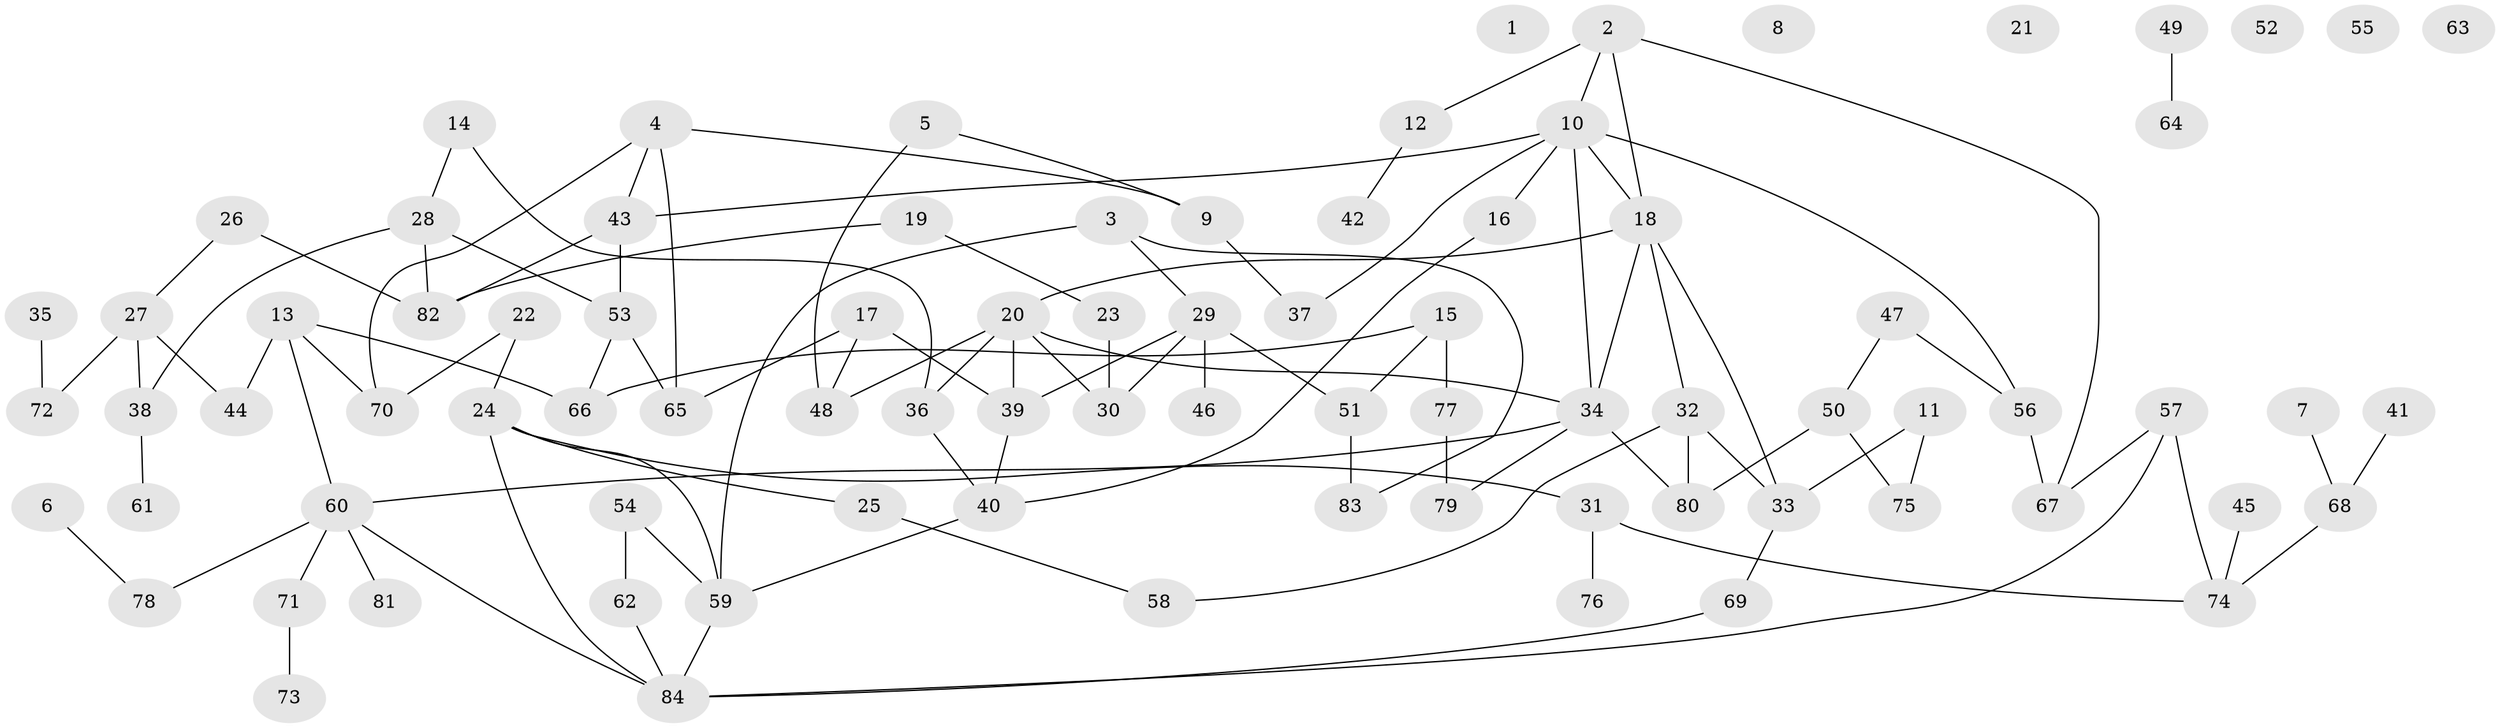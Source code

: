 // coarse degree distribution, {0: 0.16666666666666666, 5: 0.07142857142857142, 3: 0.11904761904761904, 4: 0.16666666666666666, 1: 0.23809523809523808, 6: 0.047619047619047616, 2: 0.16666666666666666, 10: 0.023809523809523808}
// Generated by graph-tools (version 1.1) at 2025/42/03/04/25 21:42:46]
// undirected, 84 vertices, 111 edges
graph export_dot {
graph [start="1"]
  node [color=gray90,style=filled];
  1;
  2;
  3;
  4;
  5;
  6;
  7;
  8;
  9;
  10;
  11;
  12;
  13;
  14;
  15;
  16;
  17;
  18;
  19;
  20;
  21;
  22;
  23;
  24;
  25;
  26;
  27;
  28;
  29;
  30;
  31;
  32;
  33;
  34;
  35;
  36;
  37;
  38;
  39;
  40;
  41;
  42;
  43;
  44;
  45;
  46;
  47;
  48;
  49;
  50;
  51;
  52;
  53;
  54;
  55;
  56;
  57;
  58;
  59;
  60;
  61;
  62;
  63;
  64;
  65;
  66;
  67;
  68;
  69;
  70;
  71;
  72;
  73;
  74;
  75;
  76;
  77;
  78;
  79;
  80;
  81;
  82;
  83;
  84;
  2 -- 10;
  2 -- 12;
  2 -- 18;
  2 -- 67;
  3 -- 29;
  3 -- 59;
  3 -- 83;
  4 -- 9;
  4 -- 43;
  4 -- 65;
  4 -- 70;
  5 -- 9;
  5 -- 48;
  6 -- 78;
  7 -- 68;
  9 -- 37;
  10 -- 16;
  10 -- 18;
  10 -- 34;
  10 -- 37;
  10 -- 43;
  10 -- 56;
  11 -- 33;
  11 -- 75;
  12 -- 42;
  13 -- 44;
  13 -- 60;
  13 -- 66;
  13 -- 70;
  14 -- 28;
  14 -- 36;
  15 -- 51;
  15 -- 66;
  15 -- 77;
  16 -- 40;
  17 -- 39;
  17 -- 48;
  17 -- 65;
  18 -- 20;
  18 -- 32;
  18 -- 33;
  18 -- 34;
  19 -- 23;
  19 -- 82;
  20 -- 30;
  20 -- 34;
  20 -- 36;
  20 -- 39;
  20 -- 48;
  22 -- 24;
  22 -- 70;
  23 -- 30;
  24 -- 25;
  24 -- 31;
  24 -- 59;
  24 -- 84;
  25 -- 58;
  26 -- 27;
  26 -- 82;
  27 -- 38;
  27 -- 44;
  27 -- 72;
  28 -- 38;
  28 -- 53;
  28 -- 82;
  29 -- 30;
  29 -- 39;
  29 -- 46;
  29 -- 51;
  31 -- 74;
  31 -- 76;
  32 -- 33;
  32 -- 58;
  32 -- 80;
  33 -- 69;
  34 -- 60;
  34 -- 79;
  34 -- 80;
  35 -- 72;
  36 -- 40;
  38 -- 61;
  39 -- 40;
  40 -- 59;
  41 -- 68;
  43 -- 53;
  43 -- 82;
  45 -- 74;
  47 -- 50;
  47 -- 56;
  49 -- 64;
  50 -- 75;
  50 -- 80;
  51 -- 83;
  53 -- 65;
  53 -- 66;
  54 -- 59;
  54 -- 62;
  56 -- 67;
  57 -- 67;
  57 -- 74;
  57 -- 84;
  59 -- 84;
  60 -- 71;
  60 -- 78;
  60 -- 81;
  60 -- 84;
  62 -- 84;
  68 -- 74;
  69 -- 84;
  71 -- 73;
  77 -- 79;
}
